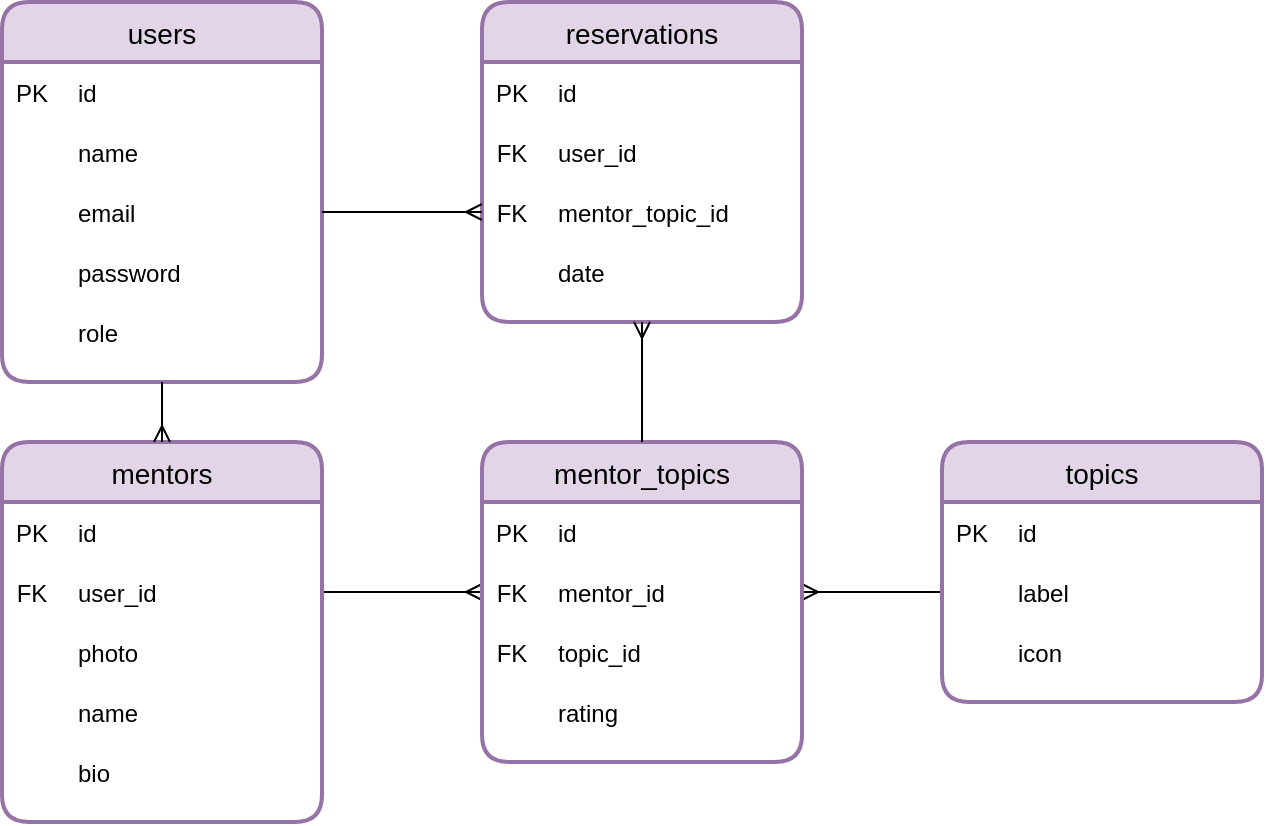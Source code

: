 <mxfile version="20.0.4" type="device"><diagram id="ZaULFc0XXgibfrlRe_Is" name="Page-1"><mxGraphModel dx="1182" dy="679" grid="1" gridSize="10" guides="1" tooltips="1" connect="1" arrows="1" fold="1" page="1" pageScale="1" pageWidth="827" pageHeight="1169" math="0" shadow="0"><root><mxCell id="0"/><mxCell id="1" parent="0"/><mxCell id="jq6AVcyJABEzIEkbhuvy-21" style="edgeStyle=orthogonalEdgeStyle;orthogonalLoop=1;jettySize=auto;html=1;exitX=1;exitY=0.5;exitDx=0;exitDy=0;fontSize=23;startArrow=none;startFill=0;endArrow=ERmany;endFill=0;entryX=0;entryY=0.5;entryDx=0;entryDy=0;rounded=1;" parent="1" source="9ZzS4pzvugEzJc7YehXW-70" target="9ZzS4pzvugEzJc7YehXW-127" edge="1"><mxGeometry relative="1" as="geometry"><mxPoint x="460" y="490" as="sourcePoint"/><mxPoint x="530" y="390" as="targetPoint"/></mxGeometry></mxCell><mxCell id="jq6AVcyJABEzIEkbhuvy-22" style="edgeStyle=orthogonalEdgeStyle;rounded=0;orthogonalLoop=1;jettySize=auto;html=1;fontSize=23;startArrow=none;startFill=0;endArrow=ERmany;endFill=0;exitX=0;exitY=0.5;exitDx=0;exitDy=0;entryX=1;entryY=0.5;entryDx=0;entryDy=0;" parent="1" source="9ZzS4pzvugEzJc7YehXW-96" target="9ZzS4pzvugEzJc7YehXW-127" edge="1"><mxGeometry relative="1" as="geometry"><mxPoint x="520" y="510" as="targetPoint"/><mxPoint x="620" y="340" as="sourcePoint"/></mxGeometry></mxCell><mxCell id="9ZzS4pzvugEzJc7YehXW-11" value="users" style="swimlane;childLayout=stackLayout;horizontal=1;startSize=30;horizontalStack=0;rounded=1;fontSize=14;fontStyle=0;strokeWidth=2;resizeParent=0;resizeLast=1;shadow=0;dashed=0;align=center;glass=0;labelBackgroundColor=none;sketch=0;fillColor=#e1d5e7;strokeColor=#9673a6;" parent="1" vertex="1"><mxGeometry x="80" y="160" width="160" height="190" as="geometry"/></mxCell><mxCell id="9ZzS4pzvugEzJc7YehXW-21" value="" style="shape=table;startSize=0;container=1;collapsible=1;childLayout=tableLayout;fixedRows=1;rowLines=0;fontStyle=0;align=center;resizeLast=1;strokeColor=none;fillColor=none;collapsible=0;rounded=1;shadow=0;glass=0;labelBackgroundColor=none;sketch=0;" parent="9ZzS4pzvugEzJc7YehXW-11" vertex="1"><mxGeometry y="30" width="160" height="160" as="geometry"/></mxCell><mxCell id="9ZzS4pzvugEzJc7YehXW-22" value="" style="shape=tableRow;horizontal=0;startSize=0;swimlaneHead=0;swimlaneBody=0;fillColor=none;collapsible=0;dropTarget=0;points=[[0,0.5],[1,0.5]];portConstraint=eastwest;top=0;left=0;right=0;bottom=0;rounded=1;shadow=0;glass=0;labelBackgroundColor=none;sketch=0;" parent="9ZzS4pzvugEzJc7YehXW-21" vertex="1"><mxGeometry width="160" height="30" as="geometry"/></mxCell><mxCell id="9ZzS4pzvugEzJc7YehXW-23" value="PK" style="shape=partialRectangle;connectable=0;fillColor=none;top=0;left=0;bottom=0;right=0;fontStyle=0;overflow=hidden;rounded=1;shadow=0;glass=0;labelBackgroundColor=none;sketch=0;" parent="9ZzS4pzvugEzJc7YehXW-22" vertex="1"><mxGeometry width="30" height="30" as="geometry"><mxRectangle width="30" height="30" as="alternateBounds"/></mxGeometry></mxCell><mxCell id="9ZzS4pzvugEzJc7YehXW-24" value="id" style="shape=partialRectangle;connectable=0;fillColor=none;top=0;left=0;bottom=0;right=0;align=left;spacingLeft=6;fontStyle=0;overflow=hidden;rounded=1;shadow=0;glass=0;labelBackgroundColor=none;sketch=0;" parent="9ZzS4pzvugEzJc7YehXW-22" vertex="1"><mxGeometry x="30" width="130" height="30" as="geometry"><mxRectangle width="130" height="30" as="alternateBounds"/></mxGeometry></mxCell><mxCell id="9ZzS4pzvugEzJc7YehXW-28" value="" style="shape=tableRow;horizontal=0;startSize=0;swimlaneHead=0;swimlaneBody=0;fillColor=none;collapsible=0;dropTarget=0;points=[[0,0.5],[1,0.5]];portConstraint=eastwest;top=0;left=0;right=0;bottom=0;rounded=1;shadow=0;glass=0;labelBackgroundColor=none;sketch=0;" parent="9ZzS4pzvugEzJc7YehXW-21" vertex="1"><mxGeometry y="30" width="160" height="30" as="geometry"/></mxCell><mxCell id="9ZzS4pzvugEzJc7YehXW-29" value="" style="shape=partialRectangle;connectable=0;fillColor=none;top=0;left=0;bottom=0;right=0;editable=1;overflow=hidden;rounded=1;shadow=0;glass=0;labelBackgroundColor=none;sketch=0;" parent="9ZzS4pzvugEzJc7YehXW-28" vertex="1"><mxGeometry width="30" height="30" as="geometry"><mxRectangle width="30" height="30" as="alternateBounds"/></mxGeometry></mxCell><mxCell id="9ZzS4pzvugEzJc7YehXW-30" value="name" style="shape=partialRectangle;connectable=0;fillColor=none;top=0;left=0;bottom=0;right=0;align=left;spacingLeft=6;overflow=hidden;rounded=1;shadow=0;glass=0;labelBackgroundColor=none;sketch=0;" parent="9ZzS4pzvugEzJc7YehXW-28" vertex="1"><mxGeometry x="30" width="130" height="30" as="geometry"><mxRectangle width="130" height="30" as="alternateBounds"/></mxGeometry></mxCell><mxCell id="9ZzS4pzvugEzJc7YehXW-31" value="" style="shape=tableRow;horizontal=0;startSize=0;swimlaneHead=0;swimlaneBody=0;fillColor=none;collapsible=0;dropTarget=0;points=[[0,0.5],[1,0.5]];portConstraint=eastwest;top=0;left=0;right=0;bottom=0;rounded=1;shadow=0;glass=0;labelBackgroundColor=none;sketch=0;" parent="9ZzS4pzvugEzJc7YehXW-21" vertex="1"><mxGeometry y="60" width="160" height="30" as="geometry"/></mxCell><mxCell id="9ZzS4pzvugEzJc7YehXW-32" value="" style="shape=partialRectangle;connectable=0;fillColor=none;top=0;left=0;bottom=0;right=0;editable=1;overflow=hidden;rounded=1;shadow=0;glass=0;labelBackgroundColor=none;sketch=0;" parent="9ZzS4pzvugEzJc7YehXW-31" vertex="1"><mxGeometry width="30" height="30" as="geometry"><mxRectangle width="30" height="30" as="alternateBounds"/></mxGeometry></mxCell><mxCell id="9ZzS4pzvugEzJc7YehXW-33" value="email" style="shape=partialRectangle;connectable=0;fillColor=none;top=0;left=0;bottom=0;right=0;align=left;spacingLeft=6;overflow=hidden;rounded=1;shadow=0;glass=0;labelBackgroundColor=none;sketch=0;" parent="9ZzS4pzvugEzJc7YehXW-31" vertex="1"><mxGeometry x="30" width="130" height="30" as="geometry"><mxRectangle width="130" height="30" as="alternateBounds"/></mxGeometry></mxCell><mxCell id="9ZzS4pzvugEzJc7YehXW-40" value="" style="shape=tableRow;horizontal=0;startSize=0;swimlaneHead=0;swimlaneBody=0;fillColor=none;collapsible=0;dropTarget=0;points=[[0,0.5],[1,0.5]];portConstraint=eastwest;top=0;left=0;right=0;bottom=0;rounded=1;shadow=0;glass=0;labelBackgroundColor=none;sketch=0;" parent="9ZzS4pzvugEzJc7YehXW-21" vertex="1"><mxGeometry y="90" width="160" height="30" as="geometry"/></mxCell><mxCell id="9ZzS4pzvugEzJc7YehXW-41" value="" style="shape=partialRectangle;connectable=0;fillColor=none;top=0;left=0;bottom=0;right=0;editable=1;overflow=hidden;rounded=1;shadow=0;glass=0;labelBackgroundColor=none;sketch=0;" parent="9ZzS4pzvugEzJc7YehXW-40" vertex="1"><mxGeometry width="30" height="30" as="geometry"><mxRectangle width="30" height="30" as="alternateBounds"/></mxGeometry></mxCell><mxCell id="9ZzS4pzvugEzJc7YehXW-42" value="password" style="shape=partialRectangle;connectable=0;fillColor=none;top=0;left=0;bottom=0;right=0;align=left;spacingLeft=6;overflow=hidden;rounded=1;shadow=0;glass=0;labelBackgroundColor=none;sketch=0;" parent="9ZzS4pzvugEzJc7YehXW-40" vertex="1"><mxGeometry x="30" width="130" height="30" as="geometry"><mxRectangle width="130" height="30" as="alternateBounds"/></mxGeometry></mxCell><mxCell id="9ZzS4pzvugEzJc7YehXW-43" value="" style="shape=tableRow;horizontal=0;startSize=0;swimlaneHead=0;swimlaneBody=0;fillColor=none;collapsible=0;dropTarget=0;points=[[0,0.5],[1,0.5]];portConstraint=eastwest;top=0;left=0;right=0;bottom=0;rounded=1;shadow=0;glass=0;labelBackgroundColor=none;sketch=0;" parent="9ZzS4pzvugEzJc7YehXW-21" vertex="1"><mxGeometry y="120" width="160" height="30" as="geometry"/></mxCell><mxCell id="9ZzS4pzvugEzJc7YehXW-44" value="" style="shape=partialRectangle;connectable=0;fillColor=none;top=0;left=0;bottom=0;right=0;editable=1;overflow=hidden;rounded=1;shadow=0;glass=0;labelBackgroundColor=none;sketch=0;" parent="9ZzS4pzvugEzJc7YehXW-43" vertex="1"><mxGeometry width="30" height="30" as="geometry"><mxRectangle width="30" height="30" as="alternateBounds"/></mxGeometry></mxCell><mxCell id="9ZzS4pzvugEzJc7YehXW-45" value="role" style="shape=partialRectangle;connectable=0;fillColor=none;top=0;left=0;bottom=0;right=0;align=left;spacingLeft=6;overflow=hidden;rounded=1;shadow=0;glass=0;labelBackgroundColor=none;sketch=0;" parent="9ZzS4pzvugEzJc7YehXW-43" vertex="1"><mxGeometry x="30" width="130" height="30" as="geometry"><mxRectangle width="130" height="30" as="alternateBounds"/></mxGeometry></mxCell><mxCell id="9ZzS4pzvugEzJc7YehXW-47" value="reservations" style="swimlane;childLayout=stackLayout;horizontal=1;startSize=30;horizontalStack=0;rounded=1;fontSize=14;fontStyle=0;strokeWidth=2;resizeParent=0;resizeLast=1;shadow=0;dashed=0;align=center;glass=0;labelBackgroundColor=none;sketch=0;fillColor=#e1d5e7;strokeColor=#9673a6;" parent="1" vertex="1"><mxGeometry x="320" y="160" width="160" height="160" as="geometry"/></mxCell><mxCell id="9ZzS4pzvugEzJc7YehXW-48" value="" style="shape=table;startSize=0;container=1;collapsible=1;childLayout=tableLayout;fixedRows=1;rowLines=0;fontStyle=0;align=center;resizeLast=1;strokeColor=none;fillColor=none;collapsible=0;rounded=1;shadow=0;glass=0;labelBackgroundColor=none;sketch=0;" parent="9ZzS4pzvugEzJc7YehXW-47" vertex="1"><mxGeometry y="30" width="160" height="130" as="geometry"/></mxCell><mxCell id="9ZzS4pzvugEzJc7YehXW-49" value="" style="shape=tableRow;horizontal=0;startSize=0;swimlaneHead=0;swimlaneBody=0;fillColor=none;collapsible=0;dropTarget=0;points=[[0,0.5],[1,0.5]];portConstraint=eastwest;top=0;left=0;right=0;bottom=0;rounded=1;shadow=0;glass=0;labelBackgroundColor=none;sketch=0;" parent="9ZzS4pzvugEzJc7YehXW-48" vertex="1"><mxGeometry width="160" height="30" as="geometry"/></mxCell><mxCell id="9ZzS4pzvugEzJc7YehXW-50" value="PK" style="shape=partialRectangle;connectable=0;fillColor=none;top=0;left=0;bottom=0;right=0;fontStyle=0;overflow=hidden;rounded=1;shadow=0;glass=0;labelBackgroundColor=none;sketch=0;" parent="9ZzS4pzvugEzJc7YehXW-49" vertex="1"><mxGeometry width="30" height="30" as="geometry"><mxRectangle width="30" height="30" as="alternateBounds"/></mxGeometry></mxCell><mxCell id="9ZzS4pzvugEzJc7YehXW-51" value="id" style="shape=partialRectangle;connectable=0;fillColor=none;top=0;left=0;bottom=0;right=0;align=left;spacingLeft=6;fontStyle=0;overflow=hidden;rounded=1;shadow=0;glass=0;labelBackgroundColor=none;sketch=0;" parent="9ZzS4pzvugEzJc7YehXW-49" vertex="1"><mxGeometry x="30" width="130" height="30" as="geometry"><mxRectangle width="130" height="30" as="alternateBounds"/></mxGeometry></mxCell><mxCell id="9ZzS4pzvugEzJc7YehXW-52" value="" style="shape=tableRow;horizontal=0;startSize=0;swimlaneHead=0;swimlaneBody=0;fillColor=none;collapsible=0;dropTarget=0;points=[[0,0.5],[1,0.5]];portConstraint=eastwest;top=0;left=0;right=0;bottom=0;rounded=1;shadow=0;glass=0;labelBackgroundColor=none;sketch=0;" parent="9ZzS4pzvugEzJc7YehXW-48" vertex="1"><mxGeometry y="30" width="160" height="30" as="geometry"/></mxCell><mxCell id="9ZzS4pzvugEzJc7YehXW-53" value="FK" style="shape=partialRectangle;connectable=0;fillColor=none;top=0;left=0;bottom=0;right=0;editable=1;overflow=hidden;rounded=1;shadow=0;glass=0;labelBackgroundColor=none;sketch=0;" parent="9ZzS4pzvugEzJc7YehXW-52" vertex="1"><mxGeometry width="30" height="30" as="geometry"><mxRectangle width="30" height="30" as="alternateBounds"/></mxGeometry></mxCell><mxCell id="9ZzS4pzvugEzJc7YehXW-54" value="user_id" style="shape=partialRectangle;connectable=0;fillColor=none;top=0;left=0;bottom=0;right=0;align=left;spacingLeft=6;overflow=hidden;rounded=1;shadow=0;glass=0;labelBackgroundColor=none;sketch=0;" parent="9ZzS4pzvugEzJc7YehXW-52" vertex="1"><mxGeometry x="30" width="130" height="30" as="geometry"><mxRectangle width="130" height="30" as="alternateBounds"/></mxGeometry></mxCell><mxCell id="9ZzS4pzvugEzJc7YehXW-55" value="" style="shape=tableRow;horizontal=0;startSize=0;swimlaneHead=0;swimlaneBody=0;fillColor=none;collapsible=0;dropTarget=0;points=[[0,0.5],[1,0.5]];portConstraint=eastwest;top=0;left=0;right=0;bottom=0;rounded=1;shadow=0;glass=0;labelBackgroundColor=none;sketch=0;" parent="9ZzS4pzvugEzJc7YehXW-48" vertex="1"><mxGeometry y="60" width="160" height="30" as="geometry"/></mxCell><mxCell id="9ZzS4pzvugEzJc7YehXW-56" value="FK" style="shape=partialRectangle;connectable=0;fillColor=none;top=0;left=0;bottom=0;right=0;editable=1;overflow=hidden;rounded=1;shadow=0;glass=0;labelBackgroundColor=none;sketch=0;" parent="9ZzS4pzvugEzJc7YehXW-55" vertex="1"><mxGeometry width="30" height="30" as="geometry"><mxRectangle width="30" height="30" as="alternateBounds"/></mxGeometry></mxCell><mxCell id="9ZzS4pzvugEzJc7YehXW-57" value="mentor_topic_id" style="shape=partialRectangle;connectable=0;fillColor=none;top=0;left=0;bottom=0;right=0;align=left;spacingLeft=6;overflow=hidden;rounded=1;shadow=0;glass=0;labelBackgroundColor=none;sketch=0;" parent="9ZzS4pzvugEzJc7YehXW-55" vertex="1"><mxGeometry x="30" width="130" height="30" as="geometry"><mxRectangle width="130" height="30" as="alternateBounds"/></mxGeometry></mxCell><mxCell id="9ZzS4pzvugEzJc7YehXW-61" value="" style="shape=tableRow;horizontal=0;startSize=0;swimlaneHead=0;swimlaneBody=0;fillColor=none;collapsible=0;dropTarget=0;points=[[0,0.5],[1,0.5]];portConstraint=eastwest;top=0;left=0;right=0;bottom=0;rounded=1;shadow=0;glass=0;labelBackgroundColor=none;sketch=0;" parent="9ZzS4pzvugEzJc7YehXW-48" vertex="1"><mxGeometry y="90" width="160" height="30" as="geometry"/></mxCell><mxCell id="9ZzS4pzvugEzJc7YehXW-62" value="" style="shape=partialRectangle;connectable=0;fillColor=none;top=0;left=0;bottom=0;right=0;editable=1;overflow=hidden;rounded=1;shadow=0;glass=0;labelBackgroundColor=none;sketch=0;" parent="9ZzS4pzvugEzJc7YehXW-61" vertex="1"><mxGeometry width="30" height="30" as="geometry"><mxRectangle width="30" height="30" as="alternateBounds"/></mxGeometry></mxCell><mxCell id="9ZzS4pzvugEzJc7YehXW-63" value="date" style="shape=partialRectangle;connectable=0;fillColor=none;top=0;left=0;bottom=0;right=0;align=left;spacingLeft=6;overflow=hidden;rounded=1;shadow=0;glass=0;labelBackgroundColor=none;sketch=0;" parent="9ZzS4pzvugEzJc7YehXW-61" vertex="1"><mxGeometry x="30" width="130" height="30" as="geometry"><mxRectangle width="130" height="30" as="alternateBounds"/></mxGeometry></mxCell><mxCell id="9ZzS4pzvugEzJc7YehXW-64" value="" style="edgeStyle=entityRelationEdgeStyle;fontSize=12;html=1;endArrow=ERmany;entryX=0;entryY=0.5;entryDx=0;entryDy=0;rounded=1;exitX=1;exitY=0.5;exitDx=0;exitDy=0;" parent="1" source="9ZzS4pzvugEzJc7YehXW-31" target="9ZzS4pzvugEzJc7YehXW-55" edge="1"><mxGeometry width="100" height="100" relative="1" as="geometry"><mxPoint x="260" y="170" as="sourcePoint"/><mxPoint x="490" y="220" as="targetPoint"/></mxGeometry></mxCell><mxCell id="9ZzS4pzvugEzJc7YehXW-65" value="mentors" style="swimlane;childLayout=stackLayout;horizontal=1;startSize=30;horizontalStack=0;rounded=1;fontSize=14;fontStyle=0;strokeWidth=2;resizeParent=0;resizeLast=1;shadow=0;dashed=0;align=center;glass=0;labelBackgroundColor=none;sketch=0;fillColor=#e1d5e7;strokeColor=#9673a6;" parent="1" vertex="1"><mxGeometry x="80" y="380" width="160" height="190" as="geometry"/></mxCell><mxCell id="9ZzS4pzvugEzJc7YehXW-66" value="" style="shape=table;startSize=0;container=1;collapsible=1;childLayout=tableLayout;fixedRows=1;rowLines=0;fontStyle=0;align=center;resizeLast=1;strokeColor=none;fillColor=none;collapsible=0;rounded=1;shadow=0;glass=0;labelBackgroundColor=none;sketch=0;" parent="9ZzS4pzvugEzJc7YehXW-65" vertex="1"><mxGeometry y="30" width="160" height="160" as="geometry"/></mxCell><mxCell id="9ZzS4pzvugEzJc7YehXW-67" value="" style="shape=tableRow;horizontal=0;startSize=0;swimlaneHead=0;swimlaneBody=0;fillColor=none;collapsible=0;dropTarget=0;points=[[0,0.5],[1,0.5]];portConstraint=eastwest;top=0;left=0;right=0;bottom=0;rounded=1;shadow=0;glass=0;labelBackgroundColor=none;sketch=0;" parent="9ZzS4pzvugEzJc7YehXW-66" vertex="1"><mxGeometry width="160" height="30" as="geometry"/></mxCell><mxCell id="9ZzS4pzvugEzJc7YehXW-68" value="PK" style="shape=partialRectangle;connectable=0;fillColor=none;top=0;left=0;bottom=0;right=0;fontStyle=0;overflow=hidden;rounded=1;shadow=0;glass=0;labelBackgroundColor=none;sketch=0;" parent="9ZzS4pzvugEzJc7YehXW-67" vertex="1"><mxGeometry width="30" height="30" as="geometry"><mxRectangle width="30" height="30" as="alternateBounds"/></mxGeometry></mxCell><mxCell id="9ZzS4pzvugEzJc7YehXW-69" value="id" style="shape=partialRectangle;connectable=0;fillColor=none;top=0;left=0;bottom=0;right=0;align=left;spacingLeft=6;fontStyle=0;overflow=hidden;rounded=1;shadow=0;glass=0;labelBackgroundColor=none;sketch=0;" parent="9ZzS4pzvugEzJc7YehXW-67" vertex="1"><mxGeometry x="30" width="130" height="30" as="geometry"><mxRectangle width="130" height="30" as="alternateBounds"/></mxGeometry></mxCell><mxCell id="9ZzS4pzvugEzJc7YehXW-70" value="" style="shape=tableRow;horizontal=0;startSize=0;swimlaneHead=0;swimlaneBody=0;fillColor=none;collapsible=0;dropTarget=0;points=[[0,0.5],[1,0.5]];portConstraint=eastwest;top=0;left=0;right=0;bottom=0;rounded=1;shadow=0;glass=0;labelBackgroundColor=none;sketch=0;" parent="9ZzS4pzvugEzJc7YehXW-66" vertex="1"><mxGeometry y="30" width="160" height="30" as="geometry"/></mxCell><mxCell id="9ZzS4pzvugEzJc7YehXW-71" value="FK" style="shape=partialRectangle;connectable=0;fillColor=none;top=0;left=0;bottom=0;right=0;editable=1;overflow=hidden;rounded=1;shadow=0;glass=0;labelBackgroundColor=none;sketch=0;" parent="9ZzS4pzvugEzJc7YehXW-70" vertex="1"><mxGeometry width="30" height="30" as="geometry"><mxRectangle width="30" height="30" as="alternateBounds"/></mxGeometry></mxCell><mxCell id="9ZzS4pzvugEzJc7YehXW-72" value="user_id" style="shape=partialRectangle;connectable=0;fillColor=none;top=0;left=0;bottom=0;right=0;align=left;spacingLeft=6;overflow=hidden;rounded=1;shadow=0;glass=0;labelBackgroundColor=none;sketch=0;" parent="9ZzS4pzvugEzJc7YehXW-70" vertex="1"><mxGeometry x="30" width="130" height="30" as="geometry"><mxRectangle width="130" height="30" as="alternateBounds"/></mxGeometry></mxCell><mxCell id="9ZzS4pzvugEzJc7YehXW-73" value="" style="shape=tableRow;horizontal=0;startSize=0;swimlaneHead=0;swimlaneBody=0;fillColor=none;collapsible=0;dropTarget=0;points=[[0,0.5],[1,0.5]];portConstraint=eastwest;top=0;left=0;right=0;bottom=0;rounded=1;shadow=0;glass=0;labelBackgroundColor=none;sketch=0;" parent="9ZzS4pzvugEzJc7YehXW-66" vertex="1"><mxGeometry y="60" width="160" height="30" as="geometry"/></mxCell><mxCell id="9ZzS4pzvugEzJc7YehXW-74" value="" style="shape=partialRectangle;connectable=0;fillColor=none;top=0;left=0;bottom=0;right=0;editable=1;overflow=hidden;rounded=1;shadow=0;glass=0;labelBackgroundColor=none;sketch=0;" parent="9ZzS4pzvugEzJc7YehXW-73" vertex="1"><mxGeometry width="30" height="30" as="geometry"><mxRectangle width="30" height="30" as="alternateBounds"/></mxGeometry></mxCell><mxCell id="9ZzS4pzvugEzJc7YehXW-75" value="photo" style="shape=partialRectangle;connectable=0;fillColor=none;top=0;left=0;bottom=0;right=0;align=left;spacingLeft=6;overflow=hidden;rounded=1;shadow=0;glass=0;labelBackgroundColor=none;sketch=0;" parent="9ZzS4pzvugEzJc7YehXW-73" vertex="1"><mxGeometry x="30" width="130" height="30" as="geometry"><mxRectangle width="130" height="30" as="alternateBounds"/></mxGeometry></mxCell><mxCell id="czMNsPmQ1o6Ww-BCImfS-16" value="" style="shape=tableRow;horizontal=0;startSize=0;swimlaneHead=0;swimlaneBody=0;fillColor=none;collapsible=0;dropTarget=0;points=[[0,0.5],[1,0.5]];portConstraint=eastwest;top=0;left=0;right=0;bottom=0;" parent="9ZzS4pzvugEzJc7YehXW-66" vertex="1"><mxGeometry y="90" width="160" height="30" as="geometry"/></mxCell><mxCell id="czMNsPmQ1o6Ww-BCImfS-17" value="" style="shape=partialRectangle;connectable=0;fillColor=none;top=0;left=0;bottom=0;right=0;editable=1;overflow=hidden;" parent="czMNsPmQ1o6Ww-BCImfS-16" vertex="1"><mxGeometry width="30" height="30" as="geometry"><mxRectangle width="30" height="30" as="alternateBounds"/></mxGeometry></mxCell><mxCell id="czMNsPmQ1o6Ww-BCImfS-18" value="name" style="shape=partialRectangle;connectable=0;fillColor=none;top=0;left=0;bottom=0;right=0;align=left;spacingLeft=6;overflow=hidden;" parent="czMNsPmQ1o6Ww-BCImfS-16" vertex="1"><mxGeometry x="30" width="130" height="30" as="geometry"><mxRectangle width="130" height="30" as="alternateBounds"/></mxGeometry></mxCell><mxCell id="czMNsPmQ1o6Ww-BCImfS-32" value="" style="shape=tableRow;horizontal=0;startSize=0;swimlaneHead=0;swimlaneBody=0;fillColor=none;collapsible=0;dropTarget=0;points=[[0,0.5],[1,0.5]];portConstraint=eastwest;top=0;left=0;right=0;bottom=0;" parent="9ZzS4pzvugEzJc7YehXW-66" vertex="1"><mxGeometry y="120" width="160" height="30" as="geometry"/></mxCell><mxCell id="czMNsPmQ1o6Ww-BCImfS-33" value="" style="shape=partialRectangle;connectable=0;fillColor=none;top=0;left=0;bottom=0;right=0;editable=1;overflow=hidden;" parent="czMNsPmQ1o6Ww-BCImfS-32" vertex="1"><mxGeometry width="30" height="30" as="geometry"><mxRectangle width="30" height="30" as="alternateBounds"/></mxGeometry></mxCell><mxCell id="czMNsPmQ1o6Ww-BCImfS-34" value="bio" style="shape=partialRectangle;connectable=0;fillColor=none;top=0;left=0;bottom=0;right=0;align=left;spacingLeft=6;overflow=hidden;" parent="czMNsPmQ1o6Ww-BCImfS-32" vertex="1"><mxGeometry x="30" width="130" height="30" as="geometry"><mxRectangle width="130" height="30" as="alternateBounds"/></mxGeometry></mxCell><mxCell id="9ZzS4pzvugEzJc7YehXW-87" value="" style="edgeStyle=orthogonalEdgeStyle;fontSize=12;html=1;endArrow=ERmany;exitX=0.5;exitY=1;exitDx=0;exitDy=0;rounded=1;entryX=0.5;entryY=0;entryDx=0;entryDy=0;" parent="1" source="9ZzS4pzvugEzJc7YehXW-21" target="9ZzS4pzvugEzJc7YehXW-65" edge="1"><mxGeometry width="100" height="100" relative="1" as="geometry"><mxPoint x="130.0" y="339.95" as="sourcePoint"/><mxPoint x="220" y="350" as="targetPoint"/></mxGeometry></mxCell><mxCell id="9ZzS4pzvugEzJc7YehXW-91" value="topics" style="swimlane;childLayout=stackLayout;horizontal=1;startSize=30;horizontalStack=0;rounded=1;fontSize=14;fontStyle=0;strokeWidth=2;resizeParent=0;resizeLast=1;shadow=0;dashed=0;align=center;glass=0;labelBackgroundColor=none;sketch=0;fillColor=#e1d5e7;strokeColor=#9673a6;" parent="1" vertex="1"><mxGeometry x="550" y="380" width="160" height="130" as="geometry"/></mxCell><mxCell id="9ZzS4pzvugEzJc7YehXW-92" value="" style="shape=table;startSize=0;container=1;collapsible=1;childLayout=tableLayout;fixedRows=1;rowLines=0;fontStyle=0;align=center;resizeLast=1;strokeColor=none;fillColor=none;collapsible=0;rounded=1;shadow=0;glass=0;labelBackgroundColor=none;sketch=0;" parent="9ZzS4pzvugEzJc7YehXW-91" vertex="1"><mxGeometry y="30" width="160" height="100" as="geometry"/></mxCell><mxCell id="9ZzS4pzvugEzJc7YehXW-93" value="" style="shape=tableRow;horizontal=0;startSize=0;swimlaneHead=0;swimlaneBody=0;fillColor=none;collapsible=0;dropTarget=0;points=[[0,0.5],[1,0.5]];portConstraint=eastwest;top=0;left=0;right=0;bottom=0;rounded=1;shadow=0;glass=0;labelBackgroundColor=none;sketch=0;" parent="9ZzS4pzvugEzJc7YehXW-92" vertex="1"><mxGeometry width="160" height="30" as="geometry"/></mxCell><mxCell id="9ZzS4pzvugEzJc7YehXW-94" value="PK" style="shape=partialRectangle;connectable=0;fillColor=none;top=0;left=0;bottom=0;right=0;fontStyle=0;overflow=hidden;rounded=1;shadow=0;glass=0;labelBackgroundColor=none;sketch=0;" parent="9ZzS4pzvugEzJc7YehXW-93" vertex="1"><mxGeometry width="30" height="30" as="geometry"><mxRectangle width="30" height="30" as="alternateBounds"/></mxGeometry></mxCell><mxCell id="9ZzS4pzvugEzJc7YehXW-95" value="id" style="shape=partialRectangle;connectable=0;fillColor=none;top=0;left=0;bottom=0;right=0;align=left;spacingLeft=6;fontStyle=0;overflow=hidden;rounded=1;shadow=0;glass=0;labelBackgroundColor=none;sketch=0;" parent="9ZzS4pzvugEzJc7YehXW-93" vertex="1"><mxGeometry x="30" width="130" height="30" as="geometry"><mxRectangle width="130" height="30" as="alternateBounds"/></mxGeometry></mxCell><mxCell id="9ZzS4pzvugEzJc7YehXW-96" value="" style="shape=tableRow;horizontal=0;startSize=0;swimlaneHead=0;swimlaneBody=0;fillColor=none;collapsible=0;dropTarget=0;points=[[0,0.5],[1,0.5]];portConstraint=eastwest;top=0;left=0;right=0;bottom=0;rounded=1;shadow=0;glass=0;labelBackgroundColor=none;sketch=0;" parent="9ZzS4pzvugEzJc7YehXW-92" vertex="1"><mxGeometry y="30" width="160" height="30" as="geometry"/></mxCell><mxCell id="9ZzS4pzvugEzJc7YehXW-97" value="" style="shape=partialRectangle;connectable=0;fillColor=none;top=0;left=0;bottom=0;right=0;editable=1;overflow=hidden;rounded=1;shadow=0;glass=0;labelBackgroundColor=none;sketch=0;" parent="9ZzS4pzvugEzJc7YehXW-96" vertex="1"><mxGeometry width="30" height="30" as="geometry"><mxRectangle width="30" height="30" as="alternateBounds"/></mxGeometry></mxCell><mxCell id="9ZzS4pzvugEzJc7YehXW-98" value="label" style="shape=partialRectangle;connectable=0;fillColor=none;top=0;left=0;bottom=0;right=0;align=left;spacingLeft=6;overflow=hidden;rounded=1;shadow=0;glass=0;labelBackgroundColor=none;sketch=0;" parent="9ZzS4pzvugEzJc7YehXW-96" vertex="1"><mxGeometry x="30" width="130" height="30" as="geometry"><mxRectangle width="130" height="30" as="alternateBounds"/></mxGeometry></mxCell><mxCell id="9ZzS4pzvugEzJc7YehXW-99" value="" style="shape=tableRow;horizontal=0;startSize=0;swimlaneHead=0;swimlaneBody=0;fillColor=none;collapsible=0;dropTarget=0;points=[[0,0.5],[1,0.5]];portConstraint=eastwest;top=0;left=0;right=0;bottom=0;rounded=1;shadow=0;glass=0;labelBackgroundColor=none;sketch=0;" parent="9ZzS4pzvugEzJc7YehXW-92" vertex="1"><mxGeometry y="60" width="160" height="30" as="geometry"/></mxCell><mxCell id="9ZzS4pzvugEzJc7YehXW-100" value="" style="shape=partialRectangle;connectable=0;fillColor=none;top=0;left=0;bottom=0;right=0;editable=1;overflow=hidden;rounded=1;shadow=0;glass=0;labelBackgroundColor=none;sketch=0;" parent="9ZzS4pzvugEzJc7YehXW-99" vertex="1"><mxGeometry width="30" height="30" as="geometry"><mxRectangle width="30" height="30" as="alternateBounds"/></mxGeometry></mxCell><mxCell id="9ZzS4pzvugEzJc7YehXW-101" value="icon" style="shape=partialRectangle;connectable=0;fillColor=none;top=0;left=0;bottom=0;right=0;align=left;spacingLeft=6;overflow=hidden;rounded=1;shadow=0;glass=0;labelBackgroundColor=none;sketch=0;" parent="9ZzS4pzvugEzJc7YehXW-99" vertex="1"><mxGeometry x="30" width="130" height="30" as="geometry"><mxRectangle width="130" height="30" as="alternateBounds"/></mxGeometry></mxCell><mxCell id="9ZzS4pzvugEzJc7YehXW-119" value="mentor_topics" style="swimlane;childLayout=stackLayout;horizontal=1;startSize=30;horizontalStack=0;rounded=1;fontSize=14;fontStyle=0;strokeWidth=2;resizeParent=0;resizeLast=1;shadow=0;dashed=0;align=center;glass=0;labelBackgroundColor=none;sketch=0;fillColor=#e1d5e7;strokeColor=#9673a6;" parent="1" vertex="1"><mxGeometry x="320" y="380" width="160" height="160" as="geometry"/></mxCell><mxCell id="9ZzS4pzvugEzJc7YehXW-120" value="" style="shape=table;startSize=0;container=1;collapsible=1;childLayout=tableLayout;fixedRows=1;rowLines=0;fontStyle=0;align=center;resizeLast=1;strokeColor=none;fillColor=none;collapsible=0;rounded=1;shadow=0;glass=0;labelBackgroundColor=none;sketch=0;" parent="9ZzS4pzvugEzJc7YehXW-119" vertex="1"><mxGeometry y="30" width="160" height="130" as="geometry"/></mxCell><mxCell id="9ZzS4pzvugEzJc7YehXW-121" value="" style="shape=tableRow;horizontal=0;startSize=0;swimlaneHead=0;swimlaneBody=0;fillColor=none;collapsible=0;dropTarget=0;points=[[0,0.5],[1,0.5]];portConstraint=eastwest;top=0;left=0;right=0;bottom=0;rounded=1;shadow=0;glass=0;labelBackgroundColor=none;sketch=0;" parent="9ZzS4pzvugEzJc7YehXW-120" vertex="1"><mxGeometry width="160" height="30" as="geometry"/></mxCell><mxCell id="9ZzS4pzvugEzJc7YehXW-122" value="PK" style="shape=partialRectangle;connectable=0;fillColor=none;top=0;left=0;bottom=0;right=0;fontStyle=0;overflow=hidden;rounded=1;shadow=0;glass=0;labelBackgroundColor=none;sketch=0;" parent="9ZzS4pzvugEzJc7YehXW-121" vertex="1"><mxGeometry width="30" height="30" as="geometry"><mxRectangle width="30" height="30" as="alternateBounds"/></mxGeometry></mxCell><mxCell id="9ZzS4pzvugEzJc7YehXW-123" value="id" style="shape=partialRectangle;connectable=0;fillColor=none;top=0;left=0;bottom=0;right=0;align=left;spacingLeft=6;fontStyle=0;overflow=hidden;rounded=1;shadow=0;glass=0;labelBackgroundColor=none;sketch=0;" parent="9ZzS4pzvugEzJc7YehXW-121" vertex="1"><mxGeometry x="30" width="130" height="30" as="geometry"><mxRectangle width="130" height="30" as="alternateBounds"/></mxGeometry></mxCell><mxCell id="9ZzS4pzvugEzJc7YehXW-127" value="" style="shape=tableRow;horizontal=0;startSize=0;swimlaneHead=0;swimlaneBody=0;fillColor=none;collapsible=0;dropTarget=0;points=[[0,0.5],[1,0.5]];portConstraint=eastwest;top=0;left=0;right=0;bottom=0;rounded=1;shadow=0;glass=0;labelBackgroundColor=none;sketch=0;" parent="9ZzS4pzvugEzJc7YehXW-120" vertex="1"><mxGeometry y="30" width="160" height="30" as="geometry"/></mxCell><mxCell id="9ZzS4pzvugEzJc7YehXW-128" value="FK" style="shape=partialRectangle;connectable=0;fillColor=none;top=0;left=0;bottom=0;right=0;editable=1;overflow=hidden;rounded=1;shadow=0;glass=0;labelBackgroundColor=none;sketch=0;" parent="9ZzS4pzvugEzJc7YehXW-127" vertex="1"><mxGeometry width="30" height="30" as="geometry"><mxRectangle width="30" height="30" as="alternateBounds"/></mxGeometry></mxCell><mxCell id="9ZzS4pzvugEzJc7YehXW-129" value="mentor_id" style="shape=partialRectangle;connectable=0;fillColor=none;top=0;left=0;bottom=0;right=0;align=left;spacingLeft=6;overflow=hidden;rounded=1;shadow=0;glass=0;labelBackgroundColor=none;sketch=0;" parent="9ZzS4pzvugEzJc7YehXW-127" vertex="1"><mxGeometry x="30" width="130" height="30" as="geometry"><mxRectangle width="130" height="30" as="alternateBounds"/></mxGeometry></mxCell><mxCell id="9ZzS4pzvugEzJc7YehXW-130" value="" style="shape=tableRow;horizontal=0;startSize=0;swimlaneHead=0;swimlaneBody=0;fillColor=none;collapsible=0;dropTarget=0;points=[[0,0.5],[1,0.5]];portConstraint=eastwest;top=0;left=0;right=0;bottom=0;rounded=1;shadow=0;glass=0;labelBackgroundColor=none;sketch=0;" parent="9ZzS4pzvugEzJc7YehXW-120" vertex="1"><mxGeometry y="60" width="160" height="30" as="geometry"/></mxCell><mxCell id="9ZzS4pzvugEzJc7YehXW-131" value="FK" style="shape=partialRectangle;connectable=0;fillColor=none;top=0;left=0;bottom=0;right=0;editable=1;overflow=hidden;rounded=1;shadow=0;glass=0;labelBackgroundColor=none;sketch=0;" parent="9ZzS4pzvugEzJc7YehXW-130" vertex="1"><mxGeometry width="30" height="30" as="geometry"><mxRectangle width="30" height="30" as="alternateBounds"/></mxGeometry></mxCell><mxCell id="9ZzS4pzvugEzJc7YehXW-132" value="topic_id" style="shape=partialRectangle;connectable=0;fillColor=none;top=0;left=0;bottom=0;right=0;align=left;spacingLeft=6;overflow=hidden;rounded=1;shadow=0;glass=0;labelBackgroundColor=none;sketch=0;" parent="9ZzS4pzvugEzJc7YehXW-130" vertex="1"><mxGeometry x="30" width="130" height="30" as="geometry"><mxRectangle width="130" height="30" as="alternateBounds"/></mxGeometry></mxCell><mxCell id="9ZzS4pzvugEzJc7YehXW-133" value="" style="shape=tableRow;horizontal=0;startSize=0;swimlaneHead=0;swimlaneBody=0;fillColor=none;collapsible=0;dropTarget=0;points=[[0,0.5],[1,0.5]];portConstraint=eastwest;top=0;left=0;right=0;bottom=0;rounded=1;shadow=0;glass=0;labelBackgroundColor=none;sketch=0;" parent="9ZzS4pzvugEzJc7YehXW-120" vertex="1"><mxGeometry y="90" width="160" height="30" as="geometry"/></mxCell><mxCell id="9ZzS4pzvugEzJc7YehXW-134" value="" style="shape=partialRectangle;connectable=0;fillColor=none;top=0;left=0;bottom=0;right=0;editable=1;overflow=hidden;rounded=1;shadow=0;glass=0;labelBackgroundColor=none;sketch=0;" parent="9ZzS4pzvugEzJc7YehXW-133" vertex="1"><mxGeometry width="30" height="30" as="geometry"><mxRectangle width="30" height="30" as="alternateBounds"/></mxGeometry></mxCell><mxCell id="9ZzS4pzvugEzJc7YehXW-135" value="rating" style="shape=partialRectangle;connectable=0;fillColor=none;top=0;left=0;bottom=0;right=0;align=left;spacingLeft=6;overflow=hidden;rounded=1;shadow=0;glass=0;labelBackgroundColor=none;sketch=0;" parent="9ZzS4pzvugEzJc7YehXW-133" vertex="1"><mxGeometry x="30" width="130" height="30" as="geometry"><mxRectangle width="130" height="30" as="alternateBounds"/></mxGeometry></mxCell><mxCell id="czMNsPmQ1o6Ww-BCImfS-14" style="edgeStyle=orthogonalEdgeStyle;rounded=0;orthogonalLoop=1;jettySize=auto;html=1;exitX=0.5;exitY=0;exitDx=0;exitDy=0;entryX=0.5;entryY=1;entryDx=0;entryDy=0;endArrow=ERmany;endFill=0;" parent="1" source="9ZzS4pzvugEzJc7YehXW-119" target="9ZzS4pzvugEzJc7YehXW-48" edge="1"><mxGeometry relative="1" as="geometry"/></mxCell></root></mxGraphModel></diagram></mxfile>
